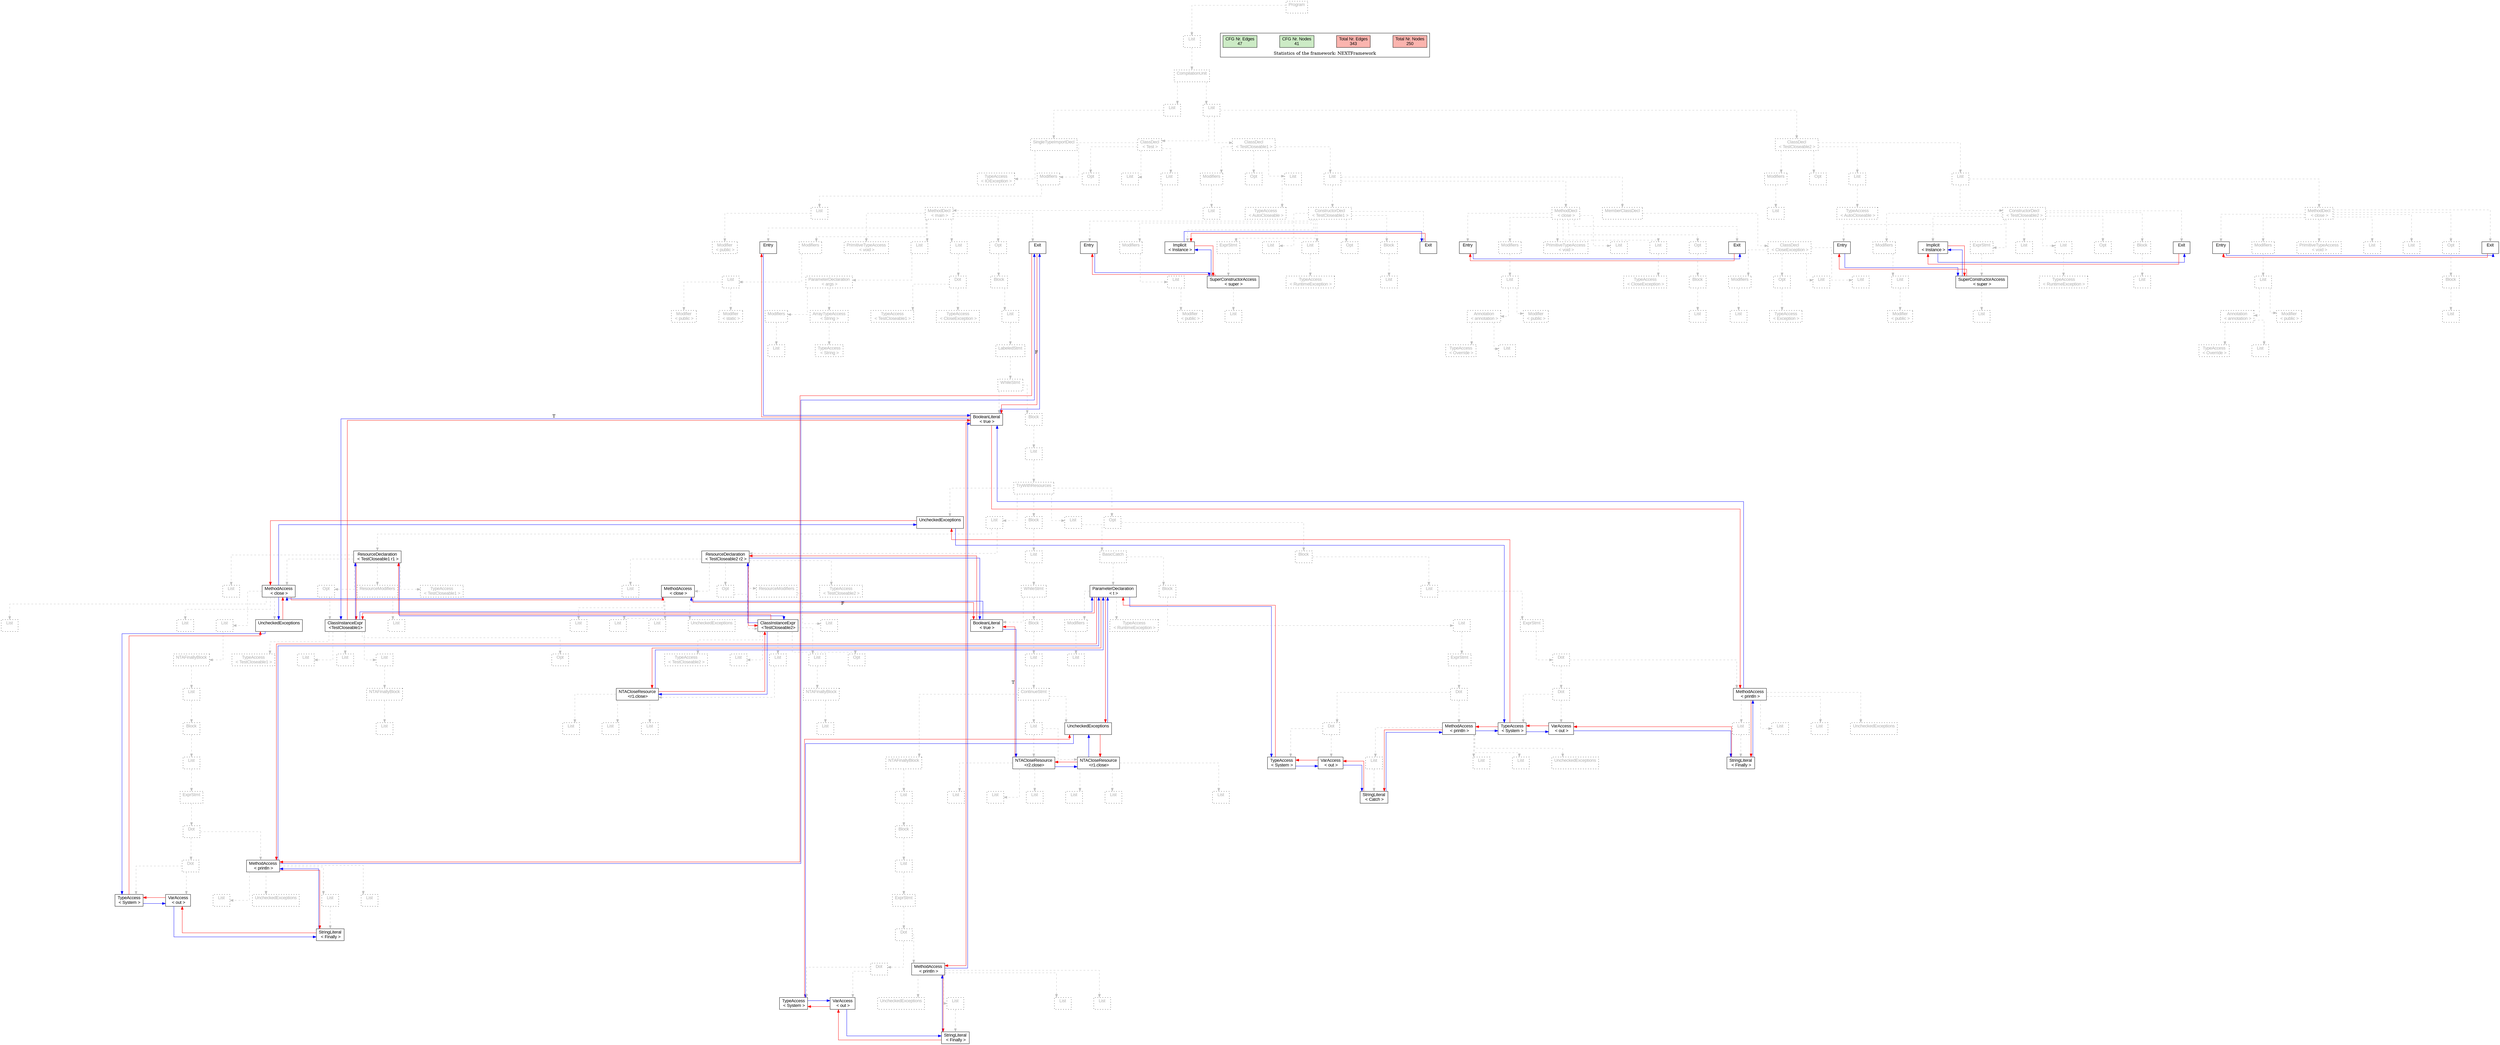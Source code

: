 digraph G {
graph [splines=ortho, nodesep="1", ranksep="1"]
node [shape=rect, fontname=Arial];
{ rank = same; "Program[0]"}
{ rank = same; "List[1]"}
{ rank = same; "CompilationUnit[2]"}
{ rank = same; "List[3]"; "List[6]"}
{ rank = same; "SingleTypeImportDecl[4]"; "ClassDecl[7]"; "ClassDecl[164]"; "ClassDecl[204]"}
{ rank = same; "TypeAccess[5]"; "Modifiers[8]"; "Opt[11]"; "List[12]"; "List[13]"; "Modifiers[165]"; "Opt[167]"; "List[168]"; "List[170]"; "Modifiers[205]"; "Opt[207]"; "List[208]"; "List[210]"}
{ rank = same; "List[9]"; "MethodDecl[14]"; "List[166]"; "TypeAccess[169]"; "ConstructorDecl[171]"; "MethodDecl[181]"; "MemberClassDecl[196]"; "List[206]"; "TypeAccess[209]"; "ConstructorDecl[211]"; "MethodDecl[221]"}
{ rank = same; "Modifier[10]"; "Entry[15]"; "Modifiers[16]"; "PrimitiveTypeAccess[20]"; "List[21]"; "List[27]"; "Opt[31]"; "Exit[32]"; "Entry[172]"; "Implicit[172]"; "Modifiers[172]"; "List[175]"; "List[176]"; "Opt[178]"; "Block[179]"; "Exit[172]"; "ExprStmt[181]"; "Entry[182]"; "Modifiers[183]"; "PrimitiveTypeAccess[189]"; "List[190]"; "List[191]"; "Opt[193]"; "Exit[194]"; "ClassDecl[197]"; "Entry[212]"; "Implicit[212]"; "Modifiers[212]"; "List[215]"; "List[216]"; "Opt[218]"; "Block[219]"; "Exit[212]"; "ExprStmt[221]"; "Entry[222]"; "Modifiers[223]"; "PrimitiveTypeAccess[229]"; "List[230]"; "List[231]"; "Opt[232]"; "Exit[233]"}
{ rank = same; "List[17]"; "ParameterDeclaration[22]"; "Dot[28]"; "Block[32]"; "List[173]"; "TypeAccess[177]"; "List[180]"; "SuperConstructorAccess[182]"; "List[184]"; "TypeAccess[192]"; "Block[194]"; "Modifiers[198]"; "Opt[200]"; "List[202]"; "List[203]"; "List[213]"; "TypeAccess[217]"; "List[220]"; "SuperConstructorAccess[222]"; "List[224]"; "Block[233]"}
{ rank = same; "Modifier[18]"; "Modifier[19]"; "Modifiers[23]"; "ArrayTypeAccess[25]"; "TypeAccess[29]"; "TypeAccess[30]"; "List[33]"; "Modifier[174]"; "List[183]"; "Annotation[185]"; "Modifier[188]"; "List[195]"; "List[199]"; "TypeAccess[201]"; "Modifier[214]"; "List[223]"; "Annotation[225]"; "Modifier[228]"; "List[234]"}
{ rank = same; "List[24]"; "TypeAccess[26]"; "LabeledStmt[34]"; "TypeAccess[186]"; "List[187]"; "TypeAccess[226]"; "List[227]"}
{ rank = same; "WhileStmt[35]"}
{ rank = same; "BooleanLiteral[36]"; "Block[37]"}
{ rank = same; "List[38]"}
{ rank = same; "TryWithResources[39]"}
{ rank = same; "List[40]"; "Block[98]"; "List[130]"; "Opt[149]"; "UncheckedExceptions[163]"}
{ rank = same; "ResourceDeclaration[41]"; "ResourceDeclaration[75]"; "List[99]"; "BasicCatch[131]"; "Block[150]"}
{ rank = same; "List[62]"; "Opt[63]"; "ResourceModifiers[72]"; "TypeAccess[74]"; "MethodAccess[42]"; "List[81]"; "Opt[82]"; "ResourceModifiers[95]"; "TypeAccess[97]"; "MethodAccess[76]"; "WhileStmt[100]"; "ParameterDeclaration[132]"; "Block[136]"; "List[151]"}
{ rank = same; "ClassInstanceExpr[64]"; "List[73]"; "List[44]"; "List[45]"; "List[46]"; "UncheckedExceptions[43]"; "ClassInstanceExpr[83]"; "List[96]"; "List[78]"; "List[79]"; "List[80]"; "UncheckedExceptions[77]"; "BooleanLiteral[101]"; "Block[102]"; "Modifiers[133]"; "TypeAccess[135]"; "List[137]"; "ExprStmt[152]"}
{ rank = same; "TypeAccess[65]"; "List[66]"; "Opt[67]"; "List[68]"; "List[69]"; "NTAFinallyBlock[47]"; "TypeAccess[84]"; "List[85]"; "Opt[86]"; "List[87]"; "List[92]"; "List[103]"; "List[134]"; "ExprStmt[138]"; "Dot[153]"}
{ rank = same; "NTAFinallyBlock[70]"; "List[48]"; "NTACloseResource[88]"; "NTAFinallyBlock[93]"; "ContinueStmt[104]"; "Dot[139]"; "Dot[154]"; "MethodAccess[157]"}
{ rank = same; "List[71]"; "Block[49]"; "List[89]"; "List[90]"; "List[91]"; "List[94]"; "List[121]"; "UncheckedExceptions[105]"; "Dot[140]"; "MethodAccess[143]"; "TypeAccess[155]"; "VarAccess[156]"; "List[159]"; "List[161]"; "List[162]"; "UncheckedExceptions[158]"}
{ rank = same; "List[50]"; "NTAFinallyBlock[106]"; "NTACloseResource[122]"; "NTACloseResource[126]"; "TypeAccess[141]"; "VarAccess[142]"; "List[145]"; "List[147]"; "List[148]"; "UncheckedExceptions[144]"; "StringLiteral[160]"}
{ rank = same; "ExprStmt[51]"; "List[107]"; "List[123]"; "List[124]"; "List[125]"; "List[127]"; "List[128]"; "List[129]"; "StringLiteral[146]"}
{ rank = same; "Dot[52]"; "Block[108]"}
{ rank = same; "Dot[53]"; "MethodAccess[56]"; "List[109]"}
{ rank = same; "TypeAccess[54]"; "VarAccess[55]"; "List[58]"; "List[60]"; "List[61]"; "UncheckedExceptions[57]"; "ExprStmt[110]"}
{ rank = same; "StringLiteral[59]"; "Dot[111]"}
{ rank = same; "Dot[112]"; "MethodAccess[115]"}
{ rank = same; "TypeAccess[113]"; "VarAccess[114]"; "List[117]"; "List[119]"; "List[120]"; "UncheckedExceptions[116]"}
{ rank = same; "StringLiteral[118]"}
"Program[0]" [label="Program\n ", style= dotted   fillcolor="#eeeeee" fontcolor="#aaaaaa"  ]
"List[1]" [label="List\n ", style= dotted   fillcolor="#eeeeee" fontcolor="#aaaaaa"  ]
"CompilationUnit[2]" [label="CompilationUnit\n ", style= dotted   fillcolor="#eeeeee" fontcolor="#aaaaaa"  ]
"List[3]" [label="List\n ", style= dotted   fillcolor="#eeeeee" fontcolor="#aaaaaa"  ]
"SingleTypeImportDecl[4]" [label="SingleTypeImportDecl\n ", style= dotted   fillcolor="#eeeeee" fontcolor="#aaaaaa"  ]
"TypeAccess[5]" [label="TypeAccess\n < IOException >", style= dotted   fillcolor="#eeeeee" fontcolor="#aaaaaa"  ]
"List[6]" [label="List\n ", style= dotted   fillcolor="#eeeeee" fontcolor="#aaaaaa"  ]
"ClassDecl[7]" [label="ClassDecl\n < Test >", style= dotted   fillcolor="#eeeeee" fontcolor="#aaaaaa"  ]
"Modifiers[8]" [label="Modifiers\n ", style= dotted   fillcolor="#eeeeee" fontcolor="#aaaaaa"  ]
"List[9]" [label="List\n ", style= dotted   fillcolor="#eeeeee" fontcolor="#aaaaaa"  ]
"Modifier[10]" [label="Modifier\n < public >", style= dotted   fillcolor="#eeeeee" fontcolor="#aaaaaa"  ]
"Opt[11]" [label="Opt\n ", style= dotted   fillcolor="#eeeeee" fontcolor="#aaaaaa"  ]
"List[12]" [label="List\n ", style= dotted   fillcolor="#eeeeee" fontcolor="#aaaaaa"  ]
"List[13]" [label="List\n ", style= dotted   fillcolor="#eeeeee" fontcolor="#aaaaaa"  ]
"MethodDecl[14]" [label="MethodDecl\n < main >", style= dotted   fillcolor="#eeeeee" fontcolor="#aaaaaa"  ]
"Entry[15]" [label="Entry\n ", fillcolor=white   style=filled  ]
"Modifiers[16]" [label="Modifiers\n ", style= dotted   fillcolor="#eeeeee" fontcolor="#aaaaaa"  ]
"List[17]" [label="List\n ", style= dotted   fillcolor="#eeeeee" fontcolor="#aaaaaa"  ]
"Modifier[18]" [label="Modifier\n < public >", style= dotted   fillcolor="#eeeeee" fontcolor="#aaaaaa"  ]
"Modifier[19]" [label="Modifier\n < static >", style= dotted   fillcolor="#eeeeee" fontcolor="#aaaaaa"  ]
"PrimitiveTypeAccess[20]" [label="PrimitiveTypeAccess\n < void >", style= dotted   fillcolor="#eeeeee" fontcolor="#aaaaaa"  ]
"List[21]" [label="List\n ", style= dotted   fillcolor="#eeeeee" fontcolor="#aaaaaa"  ]
"ParameterDeclaration[22]" [label="ParameterDeclaration\n < args >", style= dotted   fillcolor="#eeeeee" fontcolor="#aaaaaa"  ]
"Modifiers[23]" [label="Modifiers\n ", style= dotted   fillcolor="#eeeeee" fontcolor="#aaaaaa"  ]
"List[24]" [label="List\n ", style= dotted   fillcolor="#eeeeee" fontcolor="#aaaaaa"  ]
"ArrayTypeAccess[25]" [label="ArrayTypeAccess\n < String >", style= dotted   fillcolor="#eeeeee" fontcolor="#aaaaaa"  ]
"TypeAccess[26]" [label="TypeAccess\n < String >", style= dotted   fillcolor="#eeeeee" fontcolor="#aaaaaa"  ]
"List[27]" [label="List\n ", style= dotted   fillcolor="#eeeeee" fontcolor="#aaaaaa"  ]
"Dot[28]" [label="Dot\n ", style= dotted   fillcolor="#eeeeee" fontcolor="#aaaaaa"  ]
"TypeAccess[29]" [label="TypeAccess\n < TestCloseable1 >", style= dotted   fillcolor="#eeeeee" fontcolor="#aaaaaa"  ]
"TypeAccess[30]" [label="TypeAccess\n < CloseException >", style= dotted   fillcolor="#eeeeee" fontcolor="#aaaaaa"  ]
"Opt[31]" [label="Opt\n ", style= dotted   fillcolor="#eeeeee" fontcolor="#aaaaaa"  ]
"Block[32]" [label="Block\n ", style= dotted   fillcolor="#eeeeee" fontcolor="#aaaaaa"  ]
"List[33]" [label="List\n ", style= dotted   fillcolor="#eeeeee" fontcolor="#aaaaaa"  ]
"LabeledStmt[34]" [label="LabeledStmt\n ", style= dotted   fillcolor="#eeeeee" fontcolor="#aaaaaa"  ]
"WhileStmt[35]" [label="WhileStmt\n ", style= dotted   fillcolor="#eeeeee" fontcolor="#aaaaaa"  ]
"BooleanLiteral[36]" [label="BooleanLiteral\n < true >", fillcolor=white   style=filled  ]
"Block[37]" [label="Block\n ", style= dotted   fillcolor="#eeeeee" fontcolor="#aaaaaa"  ]
"List[38]" [label="List\n ", style= dotted   fillcolor="#eeeeee" fontcolor="#aaaaaa"  ]
"TryWithResources[39]" [label="TryWithResources\n ", style= dotted   fillcolor="#eeeeee" fontcolor="#aaaaaa"  ]
"List[40]" [label="List\n ", style= dotted   fillcolor="#eeeeee" fontcolor="#aaaaaa"  ]
"ResourceDeclaration[41]" [label="ResourceDeclaration\n < TestCloseable1 r1 >", fillcolor=white   style=filled  ]
"List[62]" [label="List\n ", style= dotted   fillcolor="#eeeeee" fontcolor="#aaaaaa"  ]
"Opt[63]" [label="Opt\n ", style= dotted   fillcolor="#eeeeee" fontcolor="#aaaaaa"  ]
"ClassInstanceExpr[64]" [label="ClassInstanceExpr\n <TestCloseable1>", fillcolor=white   style=filled  ]
"TypeAccess[65]" [label="TypeAccess\n < TestCloseable1 >", style= dotted   fillcolor="#eeeeee" fontcolor="#aaaaaa"  ]
"List[66]" [label="List\n ", style= dotted   fillcolor="#eeeeee" fontcolor="#aaaaaa"  ]
"Opt[67]" [label="Opt\n ", style= dotted   fillcolor="#eeeeee" fontcolor="#aaaaaa"  ]
"List[68]" [label="List\n ", style= dotted   fillcolor="#eeeeee" fontcolor="#aaaaaa"  ]
"List[69]" [label="List\n ", style= dotted   fillcolor="#eeeeee" fontcolor="#aaaaaa"  ]
"NTAFinallyBlock[70]" [label="NTAFinallyBlock\n ", style= dotted   fillcolor="#eeeeee" fontcolor="#aaaaaa"  ]
"List[71]" [label="List\n ", style= dotted   fillcolor="#eeeeee" fontcolor="#aaaaaa"  ]
"ResourceModifiers[72]" [label="ResourceModifiers\n ", style= dotted   fillcolor="#eeeeee" fontcolor="#aaaaaa"  ]
"List[73]" [label="List\n ", style= dotted   fillcolor="#eeeeee" fontcolor="#aaaaaa"  ]
"TypeAccess[74]" [label="TypeAccess\n < TestCloseable1 >", style= dotted   fillcolor="#eeeeee" fontcolor="#aaaaaa"  ]
"MethodAccess[42]" [label="MethodAccess\n < close >", fillcolor=white   style=filled  ]
"List[44]" [label="List\n ", style= dotted   fillcolor="#eeeeee" fontcolor="#aaaaaa"  ]
"List[45]" [label="List\n ", style= dotted   fillcolor="#eeeeee" fontcolor="#aaaaaa"  ]
"List[46]" [label="List\n ", style= dotted   fillcolor="#eeeeee" fontcolor="#aaaaaa"  ]
"NTAFinallyBlock[47]" [label="NTAFinallyBlock\n ", style= dotted   fillcolor="#eeeeee" fontcolor="#aaaaaa"  ]
"List[48]" [label="List\n ", style= dotted   fillcolor="#eeeeee" fontcolor="#aaaaaa"  ]
"Block[49]" [label="Block\n ", style= dotted   fillcolor="#eeeeee" fontcolor="#aaaaaa"  ]
"List[50]" [label="List\n ", style= dotted   fillcolor="#eeeeee" fontcolor="#aaaaaa"  ]
"ExprStmt[51]" [label="ExprStmt\n ", style= dotted   fillcolor="#eeeeee" fontcolor="#aaaaaa"  ]
"Dot[52]" [label="Dot\n ", style= dotted   fillcolor="#eeeeee" fontcolor="#aaaaaa"  ]
"Dot[53]" [label="Dot\n ", style= dotted   fillcolor="#eeeeee" fontcolor="#aaaaaa"  ]
"TypeAccess[54]" [label="TypeAccess\n < System >", fillcolor=white   style=filled  ]
"VarAccess[55]" [label="VarAccess\n < out >", fillcolor=white   style=filled  ]
"MethodAccess[56]" [label="MethodAccess\n < println >", fillcolor=white   style=filled  ]
"List[58]" [label="List\n ", style= dotted   fillcolor="#eeeeee" fontcolor="#aaaaaa"  ]
"StringLiteral[59]" [label="StringLiteral\n < Finally >", fillcolor=white   style=filled  ]
"List[60]" [label="List\n ", style= dotted   fillcolor="#eeeeee" fontcolor="#aaaaaa"  ]
"List[61]" [label="List\n ", style= dotted   fillcolor="#eeeeee" fontcolor="#aaaaaa"  ]
"UncheckedExceptions[57]" [label="UncheckedExceptions\n ", style= dotted   fillcolor="#eeeeee" fontcolor="#aaaaaa"  ]
"UncheckedExceptions[43]" [label="UncheckedExceptions\n ", fillcolor=white   style=filled  ]
"ResourceDeclaration[75]" [label="ResourceDeclaration\n < TestCloseable2 r2 >", fillcolor=white   style=filled  ]
"List[81]" [label="List\n ", style= dotted   fillcolor="#eeeeee" fontcolor="#aaaaaa"  ]
"Opt[82]" [label="Opt\n ", style= dotted   fillcolor="#eeeeee" fontcolor="#aaaaaa"  ]
"ClassInstanceExpr[83]" [label="ClassInstanceExpr\n <TestCloseable2>", fillcolor=white   style=filled  ]
"TypeAccess[84]" [label="TypeAccess\n < TestCloseable2 >", style= dotted   fillcolor="#eeeeee" fontcolor="#aaaaaa"  ]
"List[85]" [label="List\n ", style= dotted   fillcolor="#eeeeee" fontcolor="#aaaaaa"  ]
"Opt[86]" [label="Opt\n ", style= dotted   fillcolor="#eeeeee" fontcolor="#aaaaaa"  ]
"List[87]" [label="List\n ", style= dotted   fillcolor="#eeeeee" fontcolor="#aaaaaa"  ]
"NTACloseResource[88]" [label="NTACloseResource\n <r1.close>", fillcolor=white   style=filled  ]
"List[89]" [label="List\n ", style= dotted   fillcolor="#eeeeee" fontcolor="#aaaaaa"  ]
"List[90]" [label="List\n ", style= dotted   fillcolor="#eeeeee" fontcolor="#aaaaaa"  ]
"List[91]" [label="List\n ", style= dotted   fillcolor="#eeeeee" fontcolor="#aaaaaa"  ]
"List[92]" [label="List\n ", style= dotted   fillcolor="#eeeeee" fontcolor="#aaaaaa"  ]
"NTAFinallyBlock[93]" [label="NTAFinallyBlock\n ", style= dotted   fillcolor="#eeeeee" fontcolor="#aaaaaa"  ]
"List[94]" [label="List\n ", style= dotted   fillcolor="#eeeeee" fontcolor="#aaaaaa"  ]
"ResourceModifiers[95]" [label="ResourceModifiers\n ", style= dotted   fillcolor="#eeeeee" fontcolor="#aaaaaa"  ]
"List[96]" [label="List\n ", style= dotted   fillcolor="#eeeeee" fontcolor="#aaaaaa"  ]
"TypeAccess[97]" [label="TypeAccess\n < TestCloseable2 >", style= dotted   fillcolor="#eeeeee" fontcolor="#aaaaaa"  ]
"MethodAccess[76]" [label="MethodAccess\n < close >", fillcolor=white   style=filled  ]
"List[78]" [label="List\n ", style= dotted   fillcolor="#eeeeee" fontcolor="#aaaaaa"  ]
"List[79]" [label="List\n ", style= dotted   fillcolor="#eeeeee" fontcolor="#aaaaaa"  ]
"List[80]" [label="List\n ", style= dotted   fillcolor="#eeeeee" fontcolor="#aaaaaa"  ]
"UncheckedExceptions[77]" [label="UncheckedExceptions\n ", style= dotted   fillcolor="#eeeeee" fontcolor="#aaaaaa"  ]
"Block[98]" [label="Block\n ", style= dotted   fillcolor="#eeeeee" fontcolor="#aaaaaa"  ]
"List[99]" [label="List\n ", style= dotted   fillcolor="#eeeeee" fontcolor="#aaaaaa"  ]
"WhileStmt[100]" [label="WhileStmt\n ", style= dotted   fillcolor="#eeeeee" fontcolor="#aaaaaa"  ]
"BooleanLiteral[101]" [label="BooleanLiteral\n < true >", fillcolor=white   style=filled  ]
"Block[102]" [label="Block\n ", style= dotted   fillcolor="#eeeeee" fontcolor="#aaaaaa"  ]
"List[103]" [label="List\n ", style= dotted   fillcolor="#eeeeee" fontcolor="#aaaaaa"  ]
"ContinueStmt[104]" [label="ContinueStmt\n ", style= dotted   fillcolor="#eeeeee" fontcolor="#aaaaaa"  ]
"NTAFinallyBlock[106]" [label="NTAFinallyBlock\n ", style= dotted   fillcolor="#eeeeee" fontcolor="#aaaaaa"  ]
"List[107]" [label="List\n ", style= dotted   fillcolor="#eeeeee" fontcolor="#aaaaaa"  ]
"Block[108]" [label="Block\n ", style= dotted   fillcolor="#eeeeee" fontcolor="#aaaaaa"  ]
"List[109]" [label="List\n ", style= dotted   fillcolor="#eeeeee" fontcolor="#aaaaaa"  ]
"ExprStmt[110]" [label="ExprStmt\n ", style= dotted   fillcolor="#eeeeee" fontcolor="#aaaaaa"  ]
"Dot[111]" [label="Dot\n ", style= dotted   fillcolor="#eeeeee" fontcolor="#aaaaaa"  ]
"Dot[112]" [label="Dot\n ", style= dotted   fillcolor="#eeeeee" fontcolor="#aaaaaa"  ]
"TypeAccess[113]" [label="TypeAccess\n < System >", fillcolor=white   style=filled  ]
"VarAccess[114]" [label="VarAccess\n < out >", fillcolor=white   style=filled  ]
"MethodAccess[115]" [label="MethodAccess\n < println >", fillcolor=white   style=filled  ]
"List[117]" [label="List\n ", style= dotted   fillcolor="#eeeeee" fontcolor="#aaaaaa"  ]
"StringLiteral[118]" [label="StringLiteral\n < Finally >", fillcolor=white   style=filled  ]
"List[119]" [label="List\n ", style= dotted   fillcolor="#eeeeee" fontcolor="#aaaaaa"  ]
"List[120]" [label="List\n ", style= dotted   fillcolor="#eeeeee" fontcolor="#aaaaaa"  ]
"UncheckedExceptions[116]" [label="UncheckedExceptions\n ", style= dotted   fillcolor="#eeeeee" fontcolor="#aaaaaa"  ]
"List[121]" [label="List\n ", style= dotted   fillcolor="#eeeeee" fontcolor="#aaaaaa"  ]
"NTACloseResource[122]" [label="NTACloseResource\n <r2.close>", fillcolor=white   style=filled  ]
"List[123]" [label="List\n ", style= dotted   fillcolor="#eeeeee" fontcolor="#aaaaaa"  ]
"List[124]" [label="List\n ", style= dotted   fillcolor="#eeeeee" fontcolor="#aaaaaa"  ]
"List[125]" [label="List\n ", style= dotted   fillcolor="#eeeeee" fontcolor="#aaaaaa"  ]
"NTACloseResource[126]" [label="NTACloseResource\n <r1.close>", fillcolor=white   style=filled  ]
"List[127]" [label="List\n ", style= dotted   fillcolor="#eeeeee" fontcolor="#aaaaaa"  ]
"List[128]" [label="List\n ", style= dotted   fillcolor="#eeeeee" fontcolor="#aaaaaa"  ]
"List[129]" [label="List\n ", style= dotted   fillcolor="#eeeeee" fontcolor="#aaaaaa"  ]
"UncheckedExceptions[105]" [label="UncheckedExceptions\n ", fillcolor=white   style=filled  ]
"List[130]" [label="List\n ", style= dotted   fillcolor="#eeeeee" fontcolor="#aaaaaa"  ]
"BasicCatch[131]" [label="BasicCatch\n ", style= dotted   fillcolor="#eeeeee" fontcolor="#aaaaaa"  ]
"ParameterDeclaration[132]" [label="ParameterDeclaration\n < t >", fillcolor=white   style=filled  ]
"Modifiers[133]" [label="Modifiers\n ", style= dotted   fillcolor="#eeeeee" fontcolor="#aaaaaa"  ]
"List[134]" [label="List\n ", style= dotted   fillcolor="#eeeeee" fontcolor="#aaaaaa"  ]
"TypeAccess[135]" [label="TypeAccess\n < RuntimeException >", style= dotted   fillcolor="#eeeeee" fontcolor="#aaaaaa"  ]
"Block[136]" [label="Block\n ", style= dotted   fillcolor="#eeeeee" fontcolor="#aaaaaa"  ]
"List[137]" [label="List\n ", style= dotted   fillcolor="#eeeeee" fontcolor="#aaaaaa"  ]
"ExprStmt[138]" [label="ExprStmt\n ", style= dotted   fillcolor="#eeeeee" fontcolor="#aaaaaa"  ]
"Dot[139]" [label="Dot\n ", style= dotted   fillcolor="#eeeeee" fontcolor="#aaaaaa"  ]
"Dot[140]" [label="Dot\n ", style= dotted   fillcolor="#eeeeee" fontcolor="#aaaaaa"  ]
"TypeAccess[141]" [label="TypeAccess\n < System >", fillcolor=white   style=filled  ]
"VarAccess[142]" [label="VarAccess\n < out >", fillcolor=white   style=filled  ]
"MethodAccess[143]" [label="MethodAccess\n < println >", fillcolor=white   style=filled  ]
"List[145]" [label="List\n ", style= dotted   fillcolor="#eeeeee" fontcolor="#aaaaaa"  ]
"StringLiteral[146]" [label="StringLiteral\n < Catch >", fillcolor=white   style=filled  ]
"List[147]" [label="List\n ", style= dotted   fillcolor="#eeeeee" fontcolor="#aaaaaa"  ]
"List[148]" [label="List\n ", style= dotted   fillcolor="#eeeeee" fontcolor="#aaaaaa"  ]
"UncheckedExceptions[144]" [label="UncheckedExceptions\n ", style= dotted   fillcolor="#eeeeee" fontcolor="#aaaaaa"  ]
"Opt[149]" [label="Opt\n ", style= dotted   fillcolor="#eeeeee" fontcolor="#aaaaaa"  ]
"Block[150]" [label="Block\n ", style= dotted   fillcolor="#eeeeee" fontcolor="#aaaaaa"  ]
"List[151]" [label="List\n ", style= dotted   fillcolor="#eeeeee" fontcolor="#aaaaaa"  ]
"ExprStmt[152]" [label="ExprStmt\n ", style= dotted   fillcolor="#eeeeee" fontcolor="#aaaaaa"  ]
"Dot[153]" [label="Dot\n ", style= dotted   fillcolor="#eeeeee" fontcolor="#aaaaaa"  ]
"Dot[154]" [label="Dot\n ", style= dotted   fillcolor="#eeeeee" fontcolor="#aaaaaa"  ]
"TypeAccess[155]" [label="TypeAccess\n < System >", fillcolor=white   style=filled  ]
"VarAccess[156]" [label="VarAccess\n < out >", fillcolor=white   style=filled  ]
"MethodAccess[157]" [label="MethodAccess\n < println >", fillcolor=white   style=filled  ]
"List[159]" [label="List\n ", style= dotted   fillcolor="#eeeeee" fontcolor="#aaaaaa"  ]
"StringLiteral[160]" [label="StringLiteral\n < Finally >", fillcolor=white   style=filled  ]
"List[161]" [label="List\n ", style= dotted   fillcolor="#eeeeee" fontcolor="#aaaaaa"  ]
"List[162]" [label="List\n ", style= dotted   fillcolor="#eeeeee" fontcolor="#aaaaaa"  ]
"UncheckedExceptions[158]" [label="UncheckedExceptions\n ", style= dotted   fillcolor="#eeeeee" fontcolor="#aaaaaa"  ]
"UncheckedExceptions[163]" [label="UncheckedExceptions\n ", fillcolor=white   style=filled  ]
"Exit[32]" [label="Exit\n ", fillcolor=white   style=filled  ]
"ClassDecl[164]" [label="ClassDecl\n < TestCloseable1 >", style= dotted   fillcolor="#eeeeee" fontcolor="#aaaaaa"  ]
"Modifiers[165]" [label="Modifiers\n ", style= dotted   fillcolor="#eeeeee" fontcolor="#aaaaaa"  ]
"List[166]" [label="List\n ", style= dotted   fillcolor="#eeeeee" fontcolor="#aaaaaa"  ]
"Opt[167]" [label="Opt\n ", style= dotted   fillcolor="#eeeeee" fontcolor="#aaaaaa"  ]
"List[168]" [label="List\n ", style= dotted   fillcolor="#eeeeee" fontcolor="#aaaaaa"  ]
"TypeAccess[169]" [label="TypeAccess\n < AutoCloseable >", style= dotted   fillcolor="#eeeeee" fontcolor="#aaaaaa"  ]
"List[170]" [label="List\n ", style= dotted   fillcolor="#eeeeee" fontcolor="#aaaaaa"  ]
"ConstructorDecl[171]" [label="ConstructorDecl\n < TestCloseable1 >", style= dotted   fillcolor="#eeeeee" fontcolor="#aaaaaa"  ]
"Entry[172]" [label="Entry\n ", fillcolor=white   style=filled  ]
"Implicit[172]" [label="Implicit\n < Instance >", fillcolor=white   style=filled  ]
"Modifiers[172]" [label="Modifiers\n ", style= dotted   fillcolor="#eeeeee" fontcolor="#aaaaaa"  ]
"List[173]" [label="List\n ", style= dotted   fillcolor="#eeeeee" fontcolor="#aaaaaa"  ]
"Modifier[174]" [label="Modifier\n < public >", style= dotted   fillcolor="#eeeeee" fontcolor="#aaaaaa"  ]
"List[175]" [label="List\n ", style= dotted   fillcolor="#eeeeee" fontcolor="#aaaaaa"  ]
"List[176]" [label="List\n ", style= dotted   fillcolor="#eeeeee" fontcolor="#aaaaaa"  ]
"TypeAccess[177]" [label="TypeAccess\n < RuntimeException >", style= dotted   fillcolor="#eeeeee" fontcolor="#aaaaaa"  ]
"Opt[178]" [label="Opt\n ", style= dotted   fillcolor="#eeeeee" fontcolor="#aaaaaa"  ]
"Block[179]" [label="Block\n ", style= dotted   fillcolor="#eeeeee" fontcolor="#aaaaaa"  ]
"List[180]" [label="List\n ", style= dotted   fillcolor="#eeeeee" fontcolor="#aaaaaa"  ]
"Exit[172]" [label="Exit\n ", fillcolor=white   style=filled  ]
"ExprStmt[181]" [label="ExprStmt\n ", style= dotted   fillcolor="#eeeeee" fontcolor="#aaaaaa"  ]
"SuperConstructorAccess[182]" [label="SuperConstructorAccess\n < super >", fillcolor=white   style=filled  ]
"List[183]" [label="List\n ", style= dotted   fillcolor="#eeeeee" fontcolor="#aaaaaa"  ]
"MethodDecl[181]" [label="MethodDecl\n < close >", style= dotted   fillcolor="#eeeeee" fontcolor="#aaaaaa"  ]
"Entry[182]" [label="Entry\n ", fillcolor=white   style=filled  ]
"Modifiers[183]" [label="Modifiers\n ", style= dotted   fillcolor="#eeeeee" fontcolor="#aaaaaa"  ]
"List[184]" [label="List\n ", style= dotted   fillcolor="#eeeeee" fontcolor="#aaaaaa"  ]
"Annotation[185]" [label="Annotation\n < annotation >", style= dotted   fillcolor="#eeeeee" fontcolor="#aaaaaa"  ]
"TypeAccess[186]" [label="TypeAccess\n < Override >", style= dotted   fillcolor="#eeeeee" fontcolor="#aaaaaa"  ]
"List[187]" [label="List\n ", style= dotted   fillcolor="#eeeeee" fontcolor="#aaaaaa"  ]
"Modifier[188]" [label="Modifier\n < public >", style= dotted   fillcolor="#eeeeee" fontcolor="#aaaaaa"  ]
"PrimitiveTypeAccess[189]" [label="PrimitiveTypeAccess\n < void >", style= dotted   fillcolor="#eeeeee" fontcolor="#aaaaaa"  ]
"List[190]" [label="List\n ", style= dotted   fillcolor="#eeeeee" fontcolor="#aaaaaa"  ]
"List[191]" [label="List\n ", style= dotted   fillcolor="#eeeeee" fontcolor="#aaaaaa"  ]
"TypeAccess[192]" [label="TypeAccess\n < CloseException >", style= dotted   fillcolor="#eeeeee" fontcolor="#aaaaaa"  ]
"Opt[193]" [label="Opt\n ", style= dotted   fillcolor="#eeeeee" fontcolor="#aaaaaa"  ]
"Block[194]" [label="Block\n ", style= dotted   fillcolor="#eeeeee" fontcolor="#aaaaaa"  ]
"List[195]" [label="List\n ", style= dotted   fillcolor="#eeeeee" fontcolor="#aaaaaa"  ]
"Exit[194]" [label="Exit\n ", fillcolor=white   style=filled  ]
"MemberClassDecl[196]" [label="MemberClassDecl\n ", style= dotted   fillcolor="#eeeeee" fontcolor="#aaaaaa"  ]
"ClassDecl[197]" [label="ClassDecl\n < CloseException >", style= dotted   fillcolor="#eeeeee" fontcolor="#aaaaaa"  ]
"Modifiers[198]" [label="Modifiers\n ", style= dotted   fillcolor="#eeeeee" fontcolor="#aaaaaa"  ]
"List[199]" [label="List\n ", style= dotted   fillcolor="#eeeeee" fontcolor="#aaaaaa"  ]
"Opt[200]" [label="Opt\n ", style= dotted   fillcolor="#eeeeee" fontcolor="#aaaaaa"  ]
"TypeAccess[201]" [label="TypeAccess\n < Exception >", style= dotted   fillcolor="#eeeeee" fontcolor="#aaaaaa"  ]
"List[202]" [label="List\n ", style= dotted   fillcolor="#eeeeee" fontcolor="#aaaaaa"  ]
"List[203]" [label="List\n ", style= dotted   fillcolor="#eeeeee" fontcolor="#aaaaaa"  ]
"ClassDecl[204]" [label="ClassDecl\n < TestCloseable2 >", style= dotted   fillcolor="#eeeeee" fontcolor="#aaaaaa"  ]
"Modifiers[205]" [label="Modifiers\n ", style= dotted   fillcolor="#eeeeee" fontcolor="#aaaaaa"  ]
"List[206]" [label="List\n ", style= dotted   fillcolor="#eeeeee" fontcolor="#aaaaaa"  ]
"Opt[207]" [label="Opt\n ", style= dotted   fillcolor="#eeeeee" fontcolor="#aaaaaa"  ]
"List[208]" [label="List\n ", style= dotted   fillcolor="#eeeeee" fontcolor="#aaaaaa"  ]
"TypeAccess[209]" [label="TypeAccess\n < AutoCloseable >", style= dotted   fillcolor="#eeeeee" fontcolor="#aaaaaa"  ]
"List[210]" [label="List\n ", style= dotted   fillcolor="#eeeeee" fontcolor="#aaaaaa"  ]
"ConstructorDecl[211]" [label="ConstructorDecl\n < TestCloseable2 >", style= dotted   fillcolor="#eeeeee" fontcolor="#aaaaaa"  ]
"Entry[212]" [label="Entry\n ", fillcolor=white   style=filled  ]
"Implicit[212]" [label="Implicit\n < Instance >", fillcolor=white   style=filled  ]
"Modifiers[212]" [label="Modifiers\n ", style= dotted   fillcolor="#eeeeee" fontcolor="#aaaaaa"  ]
"List[213]" [label="List\n ", style= dotted   fillcolor="#eeeeee" fontcolor="#aaaaaa"  ]
"Modifier[214]" [label="Modifier\n < public >", style= dotted   fillcolor="#eeeeee" fontcolor="#aaaaaa"  ]
"List[215]" [label="List\n ", style= dotted   fillcolor="#eeeeee" fontcolor="#aaaaaa"  ]
"List[216]" [label="List\n ", style= dotted   fillcolor="#eeeeee" fontcolor="#aaaaaa"  ]
"TypeAccess[217]" [label="TypeAccess\n < RuntimeException >", style= dotted   fillcolor="#eeeeee" fontcolor="#aaaaaa"  ]
"Opt[218]" [label="Opt\n ", style= dotted   fillcolor="#eeeeee" fontcolor="#aaaaaa"  ]
"Block[219]" [label="Block\n ", style= dotted   fillcolor="#eeeeee" fontcolor="#aaaaaa"  ]
"List[220]" [label="List\n ", style= dotted   fillcolor="#eeeeee" fontcolor="#aaaaaa"  ]
"Exit[212]" [label="Exit\n ", fillcolor=white   style=filled  ]
"ExprStmt[221]" [label="ExprStmt\n ", style= dotted   fillcolor="#eeeeee" fontcolor="#aaaaaa"  ]
"SuperConstructorAccess[222]" [label="SuperConstructorAccess\n < super >", fillcolor=white   style=filled  ]
"List[223]" [label="List\n ", style= dotted   fillcolor="#eeeeee" fontcolor="#aaaaaa"  ]
"MethodDecl[221]" [label="MethodDecl\n < close >", style= dotted   fillcolor="#eeeeee" fontcolor="#aaaaaa"  ]
"Entry[222]" [label="Entry\n ", fillcolor=white   style=filled  ]
"Modifiers[223]" [label="Modifiers\n ", style= dotted   fillcolor="#eeeeee" fontcolor="#aaaaaa"  ]
"List[224]" [label="List\n ", style= dotted   fillcolor="#eeeeee" fontcolor="#aaaaaa"  ]
"Annotation[225]" [label="Annotation\n < annotation >", style= dotted   fillcolor="#eeeeee" fontcolor="#aaaaaa"  ]
"TypeAccess[226]" [label="TypeAccess\n < Override >", style= dotted   fillcolor="#eeeeee" fontcolor="#aaaaaa"  ]
"List[227]" [label="List\n ", style= dotted   fillcolor="#eeeeee" fontcolor="#aaaaaa"  ]
"Modifier[228]" [label="Modifier\n < public >", style= dotted   fillcolor="#eeeeee" fontcolor="#aaaaaa"  ]
"PrimitiveTypeAccess[229]" [label="PrimitiveTypeAccess\n < void >", style= dotted   fillcolor="#eeeeee" fontcolor="#aaaaaa"  ]
"List[230]" [label="List\n ", style= dotted   fillcolor="#eeeeee" fontcolor="#aaaaaa"  ]
"List[231]" [label="List\n ", style= dotted   fillcolor="#eeeeee" fontcolor="#aaaaaa"  ]
"Opt[232]" [label="Opt\n ", style= dotted   fillcolor="#eeeeee" fontcolor="#aaaaaa"  ]
"Block[233]" [label="Block\n ", style= dotted   fillcolor="#eeeeee" fontcolor="#aaaaaa"  ]
"List[234]" [label="List\n ", style= dotted   fillcolor="#eeeeee" fontcolor="#aaaaaa"  ]
"Exit[233]" [label="Exit\n ", fillcolor=white   style=filled  ]
"SingleTypeImportDecl[4]" -> "TypeAccess[5]" [style=dashed, color=gray]
"List[3]" -> "SingleTypeImportDecl[4]" [style=dashed, color=gray]
"CompilationUnit[2]" -> "List[3]" [style=dashed, color=gray]
"List[9]" -> "Modifier[10]" [style=dashed, color=gray]
"Modifiers[8]" -> "List[9]" [style=dashed, color=gray]
"ClassDecl[7]" -> "Modifiers[8]" [style=dashed, color=gray]
"ClassDecl[7]" -> "Opt[11]" [style=dashed, color=gray]
"ClassDecl[7]" -> "List[12]" [style=dashed, color=gray]
"MethodDecl[14]" -> "Entry[15]" [style=dashed, color=gray]
"List[17]" -> "Modifier[18]" [style=dashed, color=gray]
"List[17]" -> "Modifier[19]" [style=dashed, color=gray]
"Modifiers[16]" -> "List[17]" [style=dashed, color=gray]
"MethodDecl[14]" -> "Modifiers[16]" [style=dashed, color=gray]
"MethodDecl[14]" -> "PrimitiveTypeAccess[20]" [style=dashed, color=gray]
"Modifiers[23]" -> "List[24]" [style=dashed, color=gray]
"ParameterDeclaration[22]" -> "Modifiers[23]" [style=dashed, color=gray]
"ArrayTypeAccess[25]" -> "TypeAccess[26]" [style=dashed, color=gray]
"ParameterDeclaration[22]" -> "ArrayTypeAccess[25]" [style=dashed, color=gray]
"List[21]" -> "ParameterDeclaration[22]" [style=dashed, color=gray]
"MethodDecl[14]" -> "List[21]" [style=dashed, color=gray]
"Dot[28]" -> "TypeAccess[29]" [style=dashed, color=gray]
"Dot[28]" -> "TypeAccess[30]" [style=dashed, color=gray]
"List[27]" -> "Dot[28]" [style=dashed, color=gray]
"MethodDecl[14]" -> "List[27]" [style=dashed, color=gray]
"WhileStmt[35]" -> "BooleanLiteral[36]" [style=dashed, color=gray]
"ResourceDeclaration[41]" -> "List[62]" [style=dashed, color=gray]
"ClassInstanceExpr[64]" -> "TypeAccess[65]" [style=dashed, color=gray]
"ClassInstanceExpr[64]" -> "List[66]" [style=dashed, color=gray]
"ClassInstanceExpr[64]" -> "Opt[67]" [style=dashed, color=gray]
"ClassInstanceExpr[64]" -> "List[68]" [style=dashed, color=gray]
"NTAFinallyBlock[70]" -> "List[71]" [style=dashed, color=gray]
"List[69]" -> "NTAFinallyBlock[70]" [style=dashed, color=gray]
"ClassInstanceExpr[64]" -> "List[69]" [style=dashed, color=gray]
"Opt[63]" -> "ClassInstanceExpr[64]" [style=dashed, color=gray]
"ResourceDeclaration[41]" -> "Opt[63]" [style=dashed, color=gray]
"ResourceModifiers[72]" -> "List[73]" [style=dashed, color=gray]
"ResourceDeclaration[41]" -> "ResourceModifiers[72]" [style=dashed, color=gray]
"ResourceDeclaration[41]" -> "TypeAccess[74]" [style=dashed, color=gray]
"MethodAccess[42]" -> "List[44]" [style=dashed, color=gray]
"MethodAccess[42]" -> "List[45]" [style=dashed, color=gray]
"Dot[53]" -> "TypeAccess[54]" [style=dashed, color=gray]
"Dot[53]" -> "VarAccess[55]" [style=dashed, color=gray]
"Dot[52]" -> "Dot[53]" [style=dashed, color=gray]
"List[58]" -> "StringLiteral[59]" [style=dashed, color=gray]
"MethodAccess[56]" -> "List[58]" [style=dashed, color=gray]
"MethodAccess[56]" -> "List[60]" [style=dashed, color=gray]
"MethodAccess[56]" -> "List[61]" [style=dashed, color=gray]
"MethodAccess[56]" -> "UncheckedExceptions[57]" [style=dashed, color=gray]
"Dot[52]" -> "MethodAccess[56]" [style=dashed, color=gray]
"ExprStmt[51]" -> "Dot[52]" [style=dashed, color=gray]
"List[50]" -> "ExprStmt[51]" [style=dashed, color=gray]
"Block[49]" -> "List[50]" [style=dashed, color=gray]
"List[48]" -> "Block[49]" [style=dashed, color=gray]
"NTAFinallyBlock[47]" -> "List[48]" [style=dashed, color=gray]
"List[46]" -> "NTAFinallyBlock[47]" [style=dashed, color=gray]
"MethodAccess[42]" -> "List[46]" [style=dashed, color=gray]
"MethodAccess[42]" -> "UncheckedExceptions[43]" [style=dashed, color=gray]
"ResourceDeclaration[41]" -> "MethodAccess[42]" [style=dashed, color=gray]
"List[40]" -> "ResourceDeclaration[41]" [style=dashed, color=gray]
"ResourceDeclaration[75]" -> "List[81]" [style=dashed, color=gray]
"ClassInstanceExpr[83]" -> "TypeAccess[84]" [style=dashed, color=gray]
"ClassInstanceExpr[83]" -> "List[85]" [style=dashed, color=gray]
"ClassInstanceExpr[83]" -> "Opt[86]" [style=dashed, color=gray]
"NTACloseResource[88]" -> "List[89]" [style=dashed, color=gray]
"NTACloseResource[88]" -> "List[90]" [style=dashed, color=gray]
"NTACloseResource[88]" -> "List[91]" [style=dashed, color=gray]
"List[87]" -> "NTACloseResource[88]" [style=dashed, color=gray]
"ClassInstanceExpr[83]" -> "List[87]" [style=dashed, color=gray]
"NTAFinallyBlock[93]" -> "List[94]" [style=dashed, color=gray]
"List[92]" -> "NTAFinallyBlock[93]" [style=dashed, color=gray]
"ClassInstanceExpr[83]" -> "List[92]" [style=dashed, color=gray]
"Opt[82]" -> "ClassInstanceExpr[83]" [style=dashed, color=gray]
"ResourceDeclaration[75]" -> "Opt[82]" [style=dashed, color=gray]
"ResourceModifiers[95]" -> "List[96]" [style=dashed, color=gray]
"ResourceDeclaration[75]" -> "ResourceModifiers[95]" [style=dashed, color=gray]
"ResourceDeclaration[75]" -> "TypeAccess[97]" [style=dashed, color=gray]
"MethodAccess[76]" -> "List[78]" [style=dashed, color=gray]
"MethodAccess[76]" -> "List[79]" [style=dashed, color=gray]
"MethodAccess[76]" -> "List[80]" [style=dashed, color=gray]
"MethodAccess[76]" -> "UncheckedExceptions[77]" [style=dashed, color=gray]
"ResourceDeclaration[75]" -> "MethodAccess[76]" [style=dashed, color=gray]
"List[40]" -> "ResourceDeclaration[75]" [style=dashed, color=gray]
"TryWithResources[39]" -> "List[40]" [style=dashed, color=gray]
"WhileStmt[100]" -> "BooleanLiteral[101]" [style=dashed, color=gray]
"Dot[112]" -> "TypeAccess[113]" [style=dashed, color=gray]
"Dot[112]" -> "VarAccess[114]" [style=dashed, color=gray]
"Dot[111]" -> "Dot[112]" [style=dashed, color=gray]
"List[117]" -> "StringLiteral[118]" [style=dashed, color=gray]
"MethodAccess[115]" -> "List[117]" [style=dashed, color=gray]
"MethodAccess[115]" -> "List[119]" [style=dashed, color=gray]
"MethodAccess[115]" -> "List[120]" [style=dashed, color=gray]
"MethodAccess[115]" -> "UncheckedExceptions[116]" [style=dashed, color=gray]
"Dot[111]" -> "MethodAccess[115]" [style=dashed, color=gray]
"ExprStmt[110]" -> "Dot[111]" [style=dashed, color=gray]
"List[109]" -> "ExprStmt[110]" [style=dashed, color=gray]
"Block[108]" -> "List[109]" [style=dashed, color=gray]
"List[107]" -> "Block[108]" [style=dashed, color=gray]
"NTAFinallyBlock[106]" -> "List[107]" [style=dashed, color=gray]
"ContinueStmt[104]" -> "NTAFinallyBlock[106]" [style=dashed, color=gray]
"NTACloseResource[122]" -> "List[123]" [style=dashed, color=gray]
"NTACloseResource[122]" -> "List[124]" [style=dashed, color=gray]
"NTACloseResource[122]" -> "List[125]" [style=dashed, color=gray]
"List[121]" -> "NTACloseResource[122]" [style=dashed, color=gray]
"NTACloseResource[126]" -> "List[127]" [style=dashed, color=gray]
"NTACloseResource[126]" -> "List[128]" [style=dashed, color=gray]
"NTACloseResource[126]" -> "List[129]" [style=dashed, color=gray]
"List[121]" -> "NTACloseResource[126]" [style=dashed, color=gray]
"ContinueStmt[104]" -> "List[121]" [style=dashed, color=gray]
"ContinueStmt[104]" -> "UncheckedExceptions[105]" [style=dashed, color=gray]
"List[103]" -> "ContinueStmt[104]" [style=dashed, color=gray]
"Block[102]" -> "List[103]" [style=dashed, color=gray]
"WhileStmt[100]" -> "Block[102]" [style=dashed, color=gray]
"List[99]" -> "WhileStmt[100]" [style=dashed, color=gray]
"Block[98]" -> "List[99]" [style=dashed, color=gray]
"TryWithResources[39]" -> "Block[98]" [style=dashed, color=gray]
"Modifiers[133]" -> "List[134]" [style=dashed, color=gray]
"ParameterDeclaration[132]" -> "Modifiers[133]" [style=dashed, color=gray]
"ParameterDeclaration[132]" -> "TypeAccess[135]" [style=dashed, color=gray]
"BasicCatch[131]" -> "ParameterDeclaration[132]" [style=dashed, color=gray]
"Dot[140]" -> "TypeAccess[141]" [style=dashed, color=gray]
"Dot[140]" -> "VarAccess[142]" [style=dashed, color=gray]
"Dot[139]" -> "Dot[140]" [style=dashed, color=gray]
"List[145]" -> "StringLiteral[146]" [style=dashed, color=gray]
"MethodAccess[143]" -> "List[145]" [style=dashed, color=gray]
"MethodAccess[143]" -> "List[147]" [style=dashed, color=gray]
"MethodAccess[143]" -> "List[148]" [style=dashed, color=gray]
"MethodAccess[143]" -> "UncheckedExceptions[144]" [style=dashed, color=gray]
"Dot[139]" -> "MethodAccess[143]" [style=dashed, color=gray]
"ExprStmt[138]" -> "Dot[139]" [style=dashed, color=gray]
"List[137]" -> "ExprStmt[138]" [style=dashed, color=gray]
"Block[136]" -> "List[137]" [style=dashed, color=gray]
"BasicCatch[131]" -> "Block[136]" [style=dashed, color=gray]
"List[130]" -> "BasicCatch[131]" [style=dashed, color=gray]
"TryWithResources[39]" -> "List[130]" [style=dashed, color=gray]
"Dot[154]" -> "TypeAccess[155]" [style=dashed, color=gray]
"Dot[154]" -> "VarAccess[156]" [style=dashed, color=gray]
"Dot[153]" -> "Dot[154]" [style=dashed, color=gray]
"List[159]" -> "StringLiteral[160]" [style=dashed, color=gray]
"MethodAccess[157]" -> "List[159]" [style=dashed, color=gray]
"MethodAccess[157]" -> "List[161]" [style=dashed, color=gray]
"MethodAccess[157]" -> "List[162]" [style=dashed, color=gray]
"MethodAccess[157]" -> "UncheckedExceptions[158]" [style=dashed, color=gray]
"Dot[153]" -> "MethodAccess[157]" [style=dashed, color=gray]
"ExprStmt[152]" -> "Dot[153]" [style=dashed, color=gray]
"List[151]" -> "ExprStmt[152]" [style=dashed, color=gray]
"Block[150]" -> "List[151]" [style=dashed, color=gray]
"Opt[149]" -> "Block[150]" [style=dashed, color=gray]
"TryWithResources[39]" -> "Opt[149]" [style=dashed, color=gray]
"TryWithResources[39]" -> "UncheckedExceptions[163]" [style=dashed, color=gray]
"List[38]" -> "TryWithResources[39]" [style=dashed, color=gray]
"Block[37]" -> "List[38]" [style=dashed, color=gray]
"WhileStmt[35]" -> "Block[37]" [style=dashed, color=gray]
"LabeledStmt[34]" -> "WhileStmt[35]" [style=dashed, color=gray]
"List[33]" -> "LabeledStmt[34]" [style=dashed, color=gray]
"Block[32]" -> "List[33]" [style=dashed, color=gray]
"Opt[31]" -> "Block[32]" [style=dashed, color=gray]
"MethodDecl[14]" -> "Opt[31]" [style=dashed, color=gray]
"MethodDecl[14]" -> "Exit[32]" [style=dashed, color=gray]
"List[13]" -> "MethodDecl[14]" [style=dashed, color=gray]
"ClassDecl[7]" -> "List[13]" [style=dashed, color=gray]
"List[6]" -> "ClassDecl[7]" [style=dashed, color=gray]
"Modifiers[165]" -> "List[166]" [style=dashed, color=gray]
"ClassDecl[164]" -> "Modifiers[165]" [style=dashed, color=gray]
"ClassDecl[164]" -> "Opt[167]" [style=dashed, color=gray]
"List[168]" -> "TypeAccess[169]" [style=dashed, color=gray]
"ClassDecl[164]" -> "List[168]" [style=dashed, color=gray]
"ConstructorDecl[171]" -> "Entry[172]" [style=dashed, color=gray]
"ConstructorDecl[171]" -> "Implicit[172]" [style=dashed, color=gray]
"List[173]" -> "Modifier[174]" [style=dashed, color=gray]
"Modifiers[172]" -> "List[173]" [style=dashed, color=gray]
"ConstructorDecl[171]" -> "Modifiers[172]" [style=dashed, color=gray]
"ConstructorDecl[171]" -> "List[175]" [style=dashed, color=gray]
"List[176]" -> "TypeAccess[177]" [style=dashed, color=gray]
"ConstructorDecl[171]" -> "List[176]" [style=dashed, color=gray]
"ConstructorDecl[171]" -> "Opt[178]" [style=dashed, color=gray]
"Block[179]" -> "List[180]" [style=dashed, color=gray]
"ConstructorDecl[171]" -> "Block[179]" [style=dashed, color=gray]
"ConstructorDecl[171]" -> "Exit[172]" [style=dashed, color=gray]
"SuperConstructorAccess[182]" -> "List[183]" [style=dashed, color=gray]
"ExprStmt[181]" -> "SuperConstructorAccess[182]" [style=dashed, color=gray]
"ConstructorDecl[171]" -> "ExprStmt[181]" [style=dashed, color=gray]
"List[170]" -> "ConstructorDecl[171]" [style=dashed, color=gray]
"MethodDecl[181]" -> "Entry[182]" [style=dashed, color=gray]
"Annotation[185]" -> "TypeAccess[186]" [style=dashed, color=gray]
"Annotation[185]" -> "List[187]" [style=dashed, color=gray]
"List[184]" -> "Annotation[185]" [style=dashed, color=gray]
"List[184]" -> "Modifier[188]" [style=dashed, color=gray]
"Modifiers[183]" -> "List[184]" [style=dashed, color=gray]
"MethodDecl[181]" -> "Modifiers[183]" [style=dashed, color=gray]
"MethodDecl[181]" -> "PrimitiveTypeAccess[189]" [style=dashed, color=gray]
"MethodDecl[181]" -> "List[190]" [style=dashed, color=gray]
"List[191]" -> "TypeAccess[192]" [style=dashed, color=gray]
"MethodDecl[181]" -> "List[191]" [style=dashed, color=gray]
"Block[194]" -> "List[195]" [style=dashed, color=gray]
"Opt[193]" -> "Block[194]" [style=dashed, color=gray]
"MethodDecl[181]" -> "Opt[193]" [style=dashed, color=gray]
"MethodDecl[181]" -> "Exit[194]" [style=dashed, color=gray]
"List[170]" -> "MethodDecl[181]" [style=dashed, color=gray]
"Modifiers[198]" -> "List[199]" [style=dashed, color=gray]
"ClassDecl[197]" -> "Modifiers[198]" [style=dashed, color=gray]
"Opt[200]" -> "TypeAccess[201]" [style=dashed, color=gray]
"ClassDecl[197]" -> "Opt[200]" [style=dashed, color=gray]
"ClassDecl[197]" -> "List[202]" [style=dashed, color=gray]
"ClassDecl[197]" -> "List[203]" [style=dashed, color=gray]
"MemberClassDecl[196]" -> "ClassDecl[197]" [style=dashed, color=gray]
"List[170]" -> "MemberClassDecl[196]" [style=dashed, color=gray]
"ClassDecl[164]" -> "List[170]" [style=dashed, color=gray]
"List[6]" -> "ClassDecl[164]" [style=dashed, color=gray]
"Modifiers[205]" -> "List[206]" [style=dashed, color=gray]
"ClassDecl[204]" -> "Modifiers[205]" [style=dashed, color=gray]
"ClassDecl[204]" -> "Opt[207]" [style=dashed, color=gray]
"List[208]" -> "TypeAccess[209]" [style=dashed, color=gray]
"ClassDecl[204]" -> "List[208]" [style=dashed, color=gray]
"ConstructorDecl[211]" -> "Entry[212]" [style=dashed, color=gray]
"ConstructorDecl[211]" -> "Implicit[212]" [style=dashed, color=gray]
"List[213]" -> "Modifier[214]" [style=dashed, color=gray]
"Modifiers[212]" -> "List[213]" [style=dashed, color=gray]
"ConstructorDecl[211]" -> "Modifiers[212]" [style=dashed, color=gray]
"ConstructorDecl[211]" -> "List[215]" [style=dashed, color=gray]
"List[216]" -> "TypeAccess[217]" [style=dashed, color=gray]
"ConstructorDecl[211]" -> "List[216]" [style=dashed, color=gray]
"ConstructorDecl[211]" -> "Opt[218]" [style=dashed, color=gray]
"Block[219]" -> "List[220]" [style=dashed, color=gray]
"ConstructorDecl[211]" -> "Block[219]" [style=dashed, color=gray]
"ConstructorDecl[211]" -> "Exit[212]" [style=dashed, color=gray]
"SuperConstructorAccess[222]" -> "List[223]" [style=dashed, color=gray]
"ExprStmt[221]" -> "SuperConstructorAccess[222]" [style=dashed, color=gray]
"ConstructorDecl[211]" -> "ExprStmt[221]" [style=dashed, color=gray]
"List[210]" -> "ConstructorDecl[211]" [style=dashed, color=gray]
"MethodDecl[221]" -> "Entry[222]" [style=dashed, color=gray]
"Annotation[225]" -> "TypeAccess[226]" [style=dashed, color=gray]
"Annotation[225]" -> "List[227]" [style=dashed, color=gray]
"List[224]" -> "Annotation[225]" [style=dashed, color=gray]
"List[224]" -> "Modifier[228]" [style=dashed, color=gray]
"Modifiers[223]" -> "List[224]" [style=dashed, color=gray]
"MethodDecl[221]" -> "Modifiers[223]" [style=dashed, color=gray]
"MethodDecl[221]" -> "PrimitiveTypeAccess[229]" [style=dashed, color=gray]
"MethodDecl[221]" -> "List[230]" [style=dashed, color=gray]
"MethodDecl[221]" -> "List[231]" [style=dashed, color=gray]
"Block[233]" -> "List[234]" [style=dashed, color=gray]
"Opt[232]" -> "Block[233]" [style=dashed, color=gray]
"MethodDecl[221]" -> "Opt[232]" [style=dashed, color=gray]
"MethodDecl[221]" -> "Exit[233]" [style=dashed, color=gray]
"List[210]" -> "MethodDecl[221]" [style=dashed, color=gray]
"ClassDecl[204]" -> "List[210]" [style=dashed, color=gray]
"List[6]" -> "ClassDecl[204]" [style=dashed, color=gray]
"CompilationUnit[2]" -> "List[6]" [style=dashed, color=gray]
"List[1]" -> "CompilationUnit[2]" [style=dashed, color=gray]
"Program[0]" -> "List[1]" [style=dashed, color=gray]
"MethodAccess[157]" -> "BooleanLiteral[36]" [color=blue, constraint=false, xlabel=" "] 
"MethodAccess[157]" -> "StringLiteral[160]" [color=red, constraint=false]
"StringLiteral[160]" -> "MethodAccess[157]" [color=blue, constraint=false, xlabel=" "] 
"StringLiteral[160]" -> "VarAccess[156]" [color=red, constraint=false]
"VarAccess[156]" -> "StringLiteral[160]" [color=blue, constraint=false, xlabel=" "] 
"VarAccess[156]" -> "TypeAccess[155]" [color=red, constraint=false]
"TypeAccess[155]" -> "VarAccess[156]" [color=blue, constraint=false, xlabel=" "] 
"TypeAccess[155]" -> "UncheckedExceptions[163]" [color=red, constraint=false]
"TypeAccess[155]" -> "MethodAccess[143]" [color=red, constraint=false]
"MethodAccess[143]" -> "TypeAccess[155]" [color=blue, constraint=false, xlabel=" "] 
"MethodAccess[143]" -> "StringLiteral[146]" [color=red, constraint=false]
"StringLiteral[146]" -> "MethodAccess[143]" [color=blue, constraint=false, xlabel=" "] 
"StringLiteral[146]" -> "VarAccess[142]" [color=red, constraint=false]
"VarAccess[142]" -> "StringLiteral[146]" [color=blue, constraint=false, xlabel=" "] 
"VarAccess[142]" -> "TypeAccess[141]" [color=red, constraint=false]
"TypeAccess[141]" -> "VarAccess[142]" [color=blue, constraint=false, xlabel=" "] 
"TypeAccess[141]" -> "ParameterDeclaration[132]" [color=red, constraint=false]
"ParameterDeclaration[132]" -> "TypeAccess[141]" [color=blue, constraint=false, xlabel=" "] 
"ParameterDeclaration[132]" -> "MethodAccess[56]" [color=red, constraint=false]
"ParameterDeclaration[132]" -> "ClassInstanceExpr[64]" [color=red, constraint=false]
"ParameterDeclaration[132]" -> "NTACloseResource[88]" [color=red, constraint=false]
"ParameterDeclaration[132]" -> "UncheckedExceptions[105]" [color=red, constraint=false]
"MethodAccess[115]" -> "BooleanLiteral[36]" [color=blue, constraint=false, xlabel=" "] 
"MethodAccess[115]" -> "StringLiteral[118]" [color=red, constraint=false]
"StringLiteral[118]" -> "MethodAccess[115]" [color=blue, constraint=false, xlabel=" "] 
"StringLiteral[118]" -> "VarAccess[114]" [color=red, constraint=false]
"VarAccess[114]" -> "StringLiteral[118]" [color=blue, constraint=false, xlabel=" "] 
"VarAccess[114]" -> "TypeAccess[113]" [color=red, constraint=false]
"TypeAccess[113]" -> "VarAccess[114]" [color=blue, constraint=false, xlabel=" "] 
"TypeAccess[113]" -> "UncheckedExceptions[105]" [color=red, constraint=false]
"UncheckedExceptions[105]" -> "ParameterDeclaration[132]" [color=blue, constraint=false, xlabel=" "] 
"UncheckedExceptions[105]" -> "TypeAccess[113]" [color=blue, constraint=false, xlabel=" "] 
"UncheckedExceptions[105]" -> "NTACloseResource[126]" [color=red, constraint=false]
"NTACloseResource[126]" -> "UncheckedExceptions[105]" [color=blue, constraint=false, xlabel=" "] 
"NTACloseResource[126]" -> "NTACloseResource[122]" [color=red, constraint=false]
"NTACloseResource[122]" -> "NTACloseResource[126]" [color=blue, constraint=false, xlabel=" "] 
"NTACloseResource[122]" -> "BooleanLiteral[101]" [color=red, constraint=false]
"UncheckedExceptions[163]" -> "TypeAccess[155]" [color=blue, constraint=false, xlabel=" "] 
"UncheckedExceptions[163]" -> "MethodAccess[42]" [color=red, constraint=false]
"Exit[32]" -> "BooleanLiteral[36]" [color=red, constraint=false]
"Exit[32]" -> "MethodAccess[56]" [color=red, constraint=false]
"MethodAccess[56]" -> "Exit[32]" [color=blue, constraint=false, xlabel=" "] 
"MethodAccess[56]" -> "ParameterDeclaration[132]" [color=blue, constraint=false, xlabel=" "] 
"MethodAccess[56]" -> "StringLiteral[59]" [color=red, constraint=false]
"StringLiteral[59]" -> "MethodAccess[56]" [color=blue, constraint=false, xlabel=" "] 
"StringLiteral[59]" -> "VarAccess[55]" [color=red, constraint=false]
"VarAccess[55]" -> "StringLiteral[59]" [color=blue, constraint=false, xlabel=" "] 
"VarAccess[55]" -> "TypeAccess[54]" [color=red, constraint=false]
"TypeAccess[54]" -> "VarAccess[55]" [color=blue, constraint=false, xlabel=" "] 
"TypeAccess[54]" -> "UncheckedExceptions[43]" [color=red, constraint=false]
"UncheckedExceptions[43]" -> "TypeAccess[54]" [color=blue, constraint=false, xlabel=" "] 
"UncheckedExceptions[43]" -> "MethodAccess[42]" [color=red, constraint=false]
"MethodAccess[42]" -> "UncheckedExceptions[163]" [color=blue, constraint=false, xlabel=" "] 
"MethodAccess[42]" -> "UncheckedExceptions[43]" [color=blue, constraint=false, xlabel=" "] 
"MethodAccess[42]" -> "MethodAccess[76]" [color=red, constraint=false]
"MethodAccess[76]" -> "MethodAccess[42]" [color=blue, constraint=false, xlabel=" "] 
"MethodAccess[76]" -> "BooleanLiteral[101]" [color=red, constraint=false]
"BooleanLiteral[101]" -> "NTACloseResource[122]" [color=blue, constraint=false, xlabel="T "] 
"BooleanLiteral[101]" -> "MethodAccess[76]" [color=blue, constraint=false, xlabel="F "] 
"BooleanLiteral[101]" -> "ResourceDeclaration[75]" [color=red, constraint=false]
"ResourceDeclaration[75]" -> "BooleanLiteral[101]" [color=blue, constraint=false, xlabel=" "] 
"ResourceDeclaration[75]" -> "ClassInstanceExpr[83]" [color=red, constraint=false]
"NTACloseResource[88]" -> "ParameterDeclaration[132]" [color=blue, constraint=false, xlabel=" "] 
"NTACloseResource[88]" -> "ClassInstanceExpr[83]" [color=red, constraint=false]
"ClassInstanceExpr[83]" -> "ResourceDeclaration[75]" [color=blue, constraint=false, xlabel=" "] 
"ClassInstanceExpr[83]" -> "NTACloseResource[88]" [color=blue, constraint=false, xlabel=" "] 
"ClassInstanceExpr[83]" -> "ResourceDeclaration[41]" [color=red, constraint=false]
"ResourceDeclaration[41]" -> "ClassInstanceExpr[83]" [color=blue, constraint=false, xlabel=" "] 
"ResourceDeclaration[41]" -> "ClassInstanceExpr[64]" [color=red, constraint=false]
"ClassInstanceExpr[64]" -> "ResourceDeclaration[41]" [color=blue, constraint=false, xlabel=" "] 
"ClassInstanceExpr[64]" -> "ParameterDeclaration[132]" [color=blue, constraint=false, xlabel=" "] 
"ClassInstanceExpr[64]" -> "BooleanLiteral[36]" [color=red, constraint=false]
"BooleanLiteral[36]" -> "ClassInstanceExpr[64]" [color=blue, constraint=false, xlabel="T "] 
"BooleanLiteral[36]" -> "Exit[32]" [color=blue, constraint=false, xlabel="F "] 
"BooleanLiteral[36]" -> "Entry[15]" [color=red, constraint=false]
"BooleanLiteral[36]" -> "MethodAccess[115]" [color=red, constraint=false]
"BooleanLiteral[36]" -> "MethodAccess[157]" [color=red, constraint=false]
"Entry[15]" -> "BooleanLiteral[36]" [color=blue, constraint=false, xlabel=" "] 
"Exit[172]" -> "Implicit[172]" [color=red, constraint=false]
"Implicit[172]" -> "Exit[172]" [color=blue, constraint=false, xlabel=" "] 
"Implicit[172]" -> "SuperConstructorAccess[182]" [color=red, constraint=false]
"SuperConstructorAccess[182]" -> "Implicit[172]" [color=blue, constraint=false, xlabel=" "] 
"SuperConstructorAccess[182]" -> "Entry[172]" [color=red, constraint=false]
"Entry[172]" -> "SuperConstructorAccess[182]" [color=blue, constraint=false, xlabel=" "] 
"Exit[194]" -> "Entry[182]" [color=red, constraint=false]
"Entry[182]" -> "Exit[194]" [color=blue, constraint=false, xlabel=" "] 
"Exit[212]" -> "Implicit[212]" [color=red, constraint=false]
"Implicit[212]" -> "Exit[212]" [color=blue, constraint=false, xlabel=" "] 
"Implicit[212]" -> "SuperConstructorAccess[222]" [color=red, constraint=false]
"SuperConstructorAccess[222]" -> "Implicit[212]" [color=blue, constraint=false, xlabel=" "] 
"SuperConstructorAccess[222]" -> "Entry[212]" [color=red, constraint=false]
"Entry[212]" -> "SuperConstructorAccess[222]" [color=blue, constraint=false, xlabel=" "] 
"Exit[233]" -> "Entry[222]" [color=red, constraint=false]
"Entry[222]" -> "Exit[233]" [color=blue, constraint=false, xlabel=" "] 
"List[3]" -> "List[6]" [style=invis]
"ClassDecl[7]" -> "ClassDecl[164]" -> "ClassDecl[204]" [style=invis]
"Modifiers[8]" -> "Opt[11]" -> "List[12]" -> "List[13]" [style=invis]
"Entry[15]" -> "Modifiers[16]" -> "PrimitiveTypeAccess[20]" -> "List[21]" -> "List[27]" -> "Opt[31]" -> "Exit[32]" [style=invis]
"Modifier[18]" -> "Modifier[19]" [style=invis]
"Modifiers[23]" -> "ArrayTypeAccess[25]" [style=invis]
"TypeAccess[29]" -> "TypeAccess[30]" [style=invis]
"BooleanLiteral[36]" -> "Block[37]" [style=invis]
"List[40]" -> "Block[98]" -> "List[130]" -> "Opt[149]" [style=invis]
"ResourceDeclaration[41]" -> "ResourceDeclaration[75]" [style=invis]
"List[62]" -> "Opt[63]" -> "ResourceModifiers[72]" -> "TypeAccess[74]" [style=invis]
"TypeAccess[65]" -> "List[66]" -> "Opt[67]" [style=invis]
"Dot[53]" -> "MethodAccess[56]" [style=invis]
"TypeAccess[54]" -> "VarAccess[55]" [style=invis]
"List[81]" -> "Opt[82]" -> "ResourceModifiers[95]" -> "TypeAccess[97]" [style=invis]
"TypeAccess[84]" -> "List[85]" -> "Opt[86]" [style=invis]
"BooleanLiteral[101]" -> "Block[102]" [style=invis]
"Dot[112]" -> "MethodAccess[115]" [style=invis]
"TypeAccess[113]" -> "VarAccess[114]" [style=invis]
"NTACloseResource[122]" -> "NTACloseResource[126]" [style=invis]
"ParameterDeclaration[132]" -> "Block[136]" [style=invis]
"Modifiers[133]" -> "TypeAccess[135]" [style=invis]
"Dot[140]" -> "MethodAccess[143]" [style=invis]
"TypeAccess[141]" -> "VarAccess[142]" [style=invis]
"Dot[154]" -> "MethodAccess[157]" [style=invis]
"TypeAccess[155]" -> "VarAccess[156]" [style=invis]
"Modifiers[165]" -> "Opt[167]" -> "List[168]" -> "List[170]" [style=invis]
"ConstructorDecl[171]" -> "MethodDecl[181]" -> "MemberClassDecl[196]" [style=invis]
"Entry[172]" -> "Modifiers[172]" -> "List[175]" -> "List[176]" -> "Opt[178]" -> "Block[179]" -> "Exit[172]" [style=invis]
"Entry[182]" -> "Modifiers[183]" -> "PrimitiveTypeAccess[189]" -> "List[190]" -> "List[191]" -> "Opt[193]" -> "Exit[194]" [style=invis]
"Annotation[185]" -> "Modifier[188]" [style=invis]
"TypeAccess[186]" -> "List[187]" [style=invis]
"Modifiers[198]" -> "Opt[200]" -> "List[202]" -> "List[203]" [style=invis]
"Modifiers[205]" -> "Opt[207]" -> "List[208]" -> "List[210]" [style=invis]
"ConstructorDecl[211]" -> "MethodDecl[221]" [style=invis]
"Entry[212]" -> "Modifiers[212]" -> "List[215]" -> "List[216]" -> "Opt[218]" -> "Block[219]" -> "Exit[212]" [style=invis]
"Entry[222]" -> "Modifiers[223]" -> "PrimitiveTypeAccess[229]" -> "List[230]" -> "List[231]" -> "Opt[232]" -> "Exit[233]" [style=invis]
"Annotation[225]" -> "Modifier[228]" [style=invis]
"TypeAccess[226]" -> "List[227]" [style=invis]

subgraph cluster_legend {
{node [style=filled, fillcolor=1, colorscheme="pastel13"]
Nodes [label="Total Nr. Nodes
250", fillcolor=1]
Edges [label="Total Nr. Edges
343", fillcolor=1]
NodesCFG [label="CFG Nr. Nodes
41", fillcolor=3]
EdgesCFG [label="CFG Nr. Edges
47", fillcolor=3]
Nodes-> "Program[0]" -> NodesCFG  [style="invis"]
Edges -> "Program[0]" ->EdgesCFG [style="invis"]}
label = "Statistics of the framework: NEXTFramework"
style="solid"
ranksep=0.05
nodesep=0.01
labelloc = b
len=2
}}